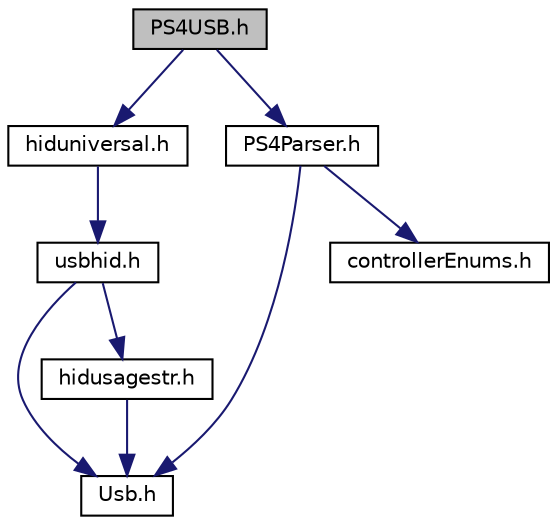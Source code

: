 digraph "PS4USB.h"
{
  edge [fontname="Helvetica",fontsize="10",labelfontname="Helvetica",labelfontsize="10"];
  node [fontname="Helvetica",fontsize="10",shape=record];
  Node1 [label="PS4USB.h",height=0.2,width=0.4,color="black", fillcolor="grey75", style="filled" fontcolor="black"];
  Node1 -> Node2 [color="midnightblue",fontsize="10",style="solid",fontname="Helvetica"];
  Node2 [label="hiduniversal.h",height=0.2,width=0.4,color="black", fillcolor="white", style="filled",URL="$hiduniversal_8h.html"];
  Node2 -> Node3 [color="midnightblue",fontsize="10",style="solid",fontname="Helvetica"];
  Node3 [label="usbhid.h",height=0.2,width=0.4,color="black", fillcolor="white", style="filled",URL="$usbhid_8h.html"];
  Node3 -> Node4 [color="midnightblue",fontsize="10",style="solid",fontname="Helvetica"];
  Node4 [label="Usb.h",height=0.2,width=0.4,color="black", fillcolor="white", style="filled",URL="$_usb_8h.html"];
  Node3 -> Node5 [color="midnightblue",fontsize="10",style="solid",fontname="Helvetica"];
  Node5 [label="hidusagestr.h",height=0.2,width=0.4,color="black", fillcolor="white", style="filled",URL="$hidusagestr_8h.html"];
  Node5 -> Node4 [color="midnightblue",fontsize="10",style="solid",fontname="Helvetica"];
  Node1 -> Node6 [color="midnightblue",fontsize="10",style="solid",fontname="Helvetica"];
  Node6 [label="PS4Parser.h",height=0.2,width=0.4,color="black", fillcolor="white", style="filled",URL="$_p_s4_parser_8h.html"];
  Node6 -> Node4 [color="midnightblue",fontsize="10",style="solid",fontname="Helvetica"];
  Node6 -> Node7 [color="midnightblue",fontsize="10",style="solid",fontname="Helvetica"];
  Node7 [label="controllerEnums.h",height=0.2,width=0.4,color="black", fillcolor="white", style="filled",URL="$controller_enums_8h.html"];
}
